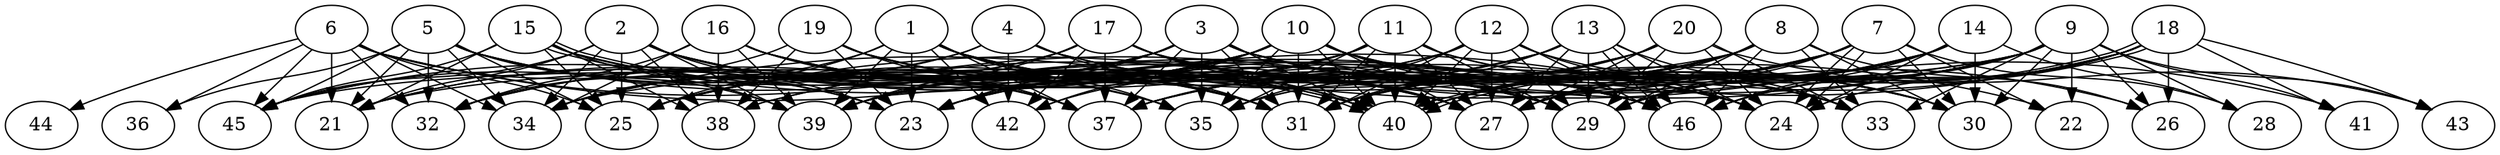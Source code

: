 // DAG (tier=3-complex, mode=compute, n=46, ccr=0.493, fat=0.792, density=0.738, regular=0.296, jump=0.241, mindata=1048576, maxdata=16777216)
// DAG automatically generated by daggen at Sun Aug 24 16:33:34 2025
// /home/ermia/Project/Environments/daggen/bin/daggen --dot --ccr 0.493 --fat 0.792 --regular 0.296 --density 0.738 --jump 0.241 --mindata 1048576 --maxdata 16777216 -n 46 
digraph G {
  1 [size="4127537879356276736000", alpha="0.12", expect_size="2063768939678138368000"]
  1 -> 23 [size ="2058499181772800"]
  1 -> 24 [size ="2058499181772800"]
  1 -> 25 [size ="2058499181772800"]
  1 -> 27 [size ="2058499181772800"]
  1 -> 29 [size ="2058499181772800"]
  1 -> 31 [size ="2058499181772800"]
  1 -> 34 [size ="2058499181772800"]
  1 -> 35 [size ="2058499181772800"]
  1 -> 37 [size ="2058499181772800"]
  1 -> 39 [size ="2058499181772800"]
  1 -> 42 [size ="2058499181772800"]
  2 [size="48772431454004051968", alpha="0.07", expect_size="24386215727002025984"]
  2 -> 21 [size ="106792214331392"]
  2 -> 23 [size ="106792214331392"]
  2 -> 25 [size ="106792214331392"]
  2 -> 29 [size ="106792214331392"]
  2 -> 31 [size ="106792214331392"]
  2 -> 34 [size ="106792214331392"]
  2 -> 37 [size ="106792214331392"]
  2 -> 38 [size ="106792214331392"]
  2 -> 39 [size ="106792214331392"]
  2 -> 40 [size ="106792214331392"]
  2 -> 45 [size ="106792214331392"]
  2 -> 46 [size ="106792214331392"]
  3 [size="805275724222556544", alpha="0.01", expect_size="402637862111278272"]
  3 -> 21 [size ="306435313369088"]
  3 -> 23 [size ="306435313369088"]
  3 -> 24 [size ="306435313369088"]
  3 -> 25 [size ="306435313369088"]
  3 -> 30 [size ="306435313369088"]
  3 -> 31 [size ="306435313369088"]
  3 -> 34 [size ="306435313369088"]
  3 -> 35 [size ="306435313369088"]
  3 -> 37 [size ="306435313369088"]
  3 -> 39 [size ="306435313369088"]
  3 -> 40 [size ="306435313369088"]
  3 -> 41 [size ="306435313369088"]
  3 -> 46 [size ="306435313369088"]
  4 [size="13687318876881158144", alpha="0.06", expect_size="6843659438440579072"]
  4 -> 22 [size ="45775761440768"]
  4 -> 30 [size ="45775761440768"]
  4 -> 31 [size ="45775761440768"]
  4 -> 34 [size ="45775761440768"]
  4 -> 42 [size ="45775761440768"]
  4 -> 45 [size ="45775761440768"]
  5 [size="6241211960742903808", alpha="0.14", expect_size="3120605980371451904"]
  5 -> 21 [size ="27118725496832"]
  5 -> 23 [size ="27118725496832"]
  5 -> 25 [size ="27118725496832"]
  5 -> 27 [size ="27118725496832"]
  5 -> 31 [size ="27118725496832"]
  5 -> 32 [size ="27118725496832"]
  5 -> 34 [size ="27118725496832"]
  5 -> 35 [size ="27118725496832"]
  5 -> 36 [size ="27118725496832"]
  5 -> 39 [size ="27118725496832"]
  5 -> 45 [size ="27118725496832"]
  6 [size="93097569759017440", alpha="0.07", expect_size="46548784879508720"]
  6 -> 21 [size ="1853865221685248"]
  6 -> 23 [size ="1853865221685248"]
  6 -> 24 [size ="1853865221685248"]
  6 -> 25 [size ="1853865221685248"]
  6 -> 29 [size ="1853865221685248"]
  6 -> 32 [size ="1853865221685248"]
  6 -> 34 [size ="1853865221685248"]
  6 -> 36 [size ="1853865221685248"]
  6 -> 44 [size ="1853865221685248"]
  6 -> 45 [size ="1853865221685248"]
  7 [size="307869135431873920", alpha="0.11", expect_size="153934567715936960"]
  7 -> 22 [size ="148680527052800"]
  7 -> 24 [size ="148680527052800"]
  7 -> 24 [size ="148680527052800"]
  7 -> 27 [size ="148680527052800"]
  7 -> 28 [size ="148680527052800"]
  7 -> 29 [size ="148680527052800"]
  7 -> 30 [size ="148680527052800"]
  7 -> 31 [size ="148680527052800"]
  7 -> 34 [size ="148680527052800"]
  7 -> 35 [size ="148680527052800"]
  7 -> 37 [size ="148680527052800"]
  7 -> 38 [size ="148680527052800"]
  8 [size="912815958278119040", alpha="0.08", expect_size="456407979139059520"]
  8 -> 26 [size ="518244846796800"]
  8 -> 27 [size ="518244846796800"]
  8 -> 29 [size ="518244846796800"]
  8 -> 30 [size ="518244846796800"]
  8 -> 31 [size ="518244846796800"]
  8 -> 33 [size ="518244846796800"]
  8 -> 35 [size ="518244846796800"]
  8 -> 37 [size ="518244846796800"]
  8 -> 40 [size ="518244846796800"]
  8 -> 45 [size ="518244846796800"]
  8 -> 46 [size ="518244846796800"]
  9 [size="15945770366547263488", alpha="0.05", expect_size="7972885183273631744"]
  9 -> 21 [size ="50681989824512"]
  9 -> 22 [size ="50681989824512"]
  9 -> 23 [size ="50681989824512"]
  9 -> 26 [size ="50681989824512"]
  9 -> 27 [size ="50681989824512"]
  9 -> 28 [size ="50681989824512"]
  9 -> 29 [size ="50681989824512"]
  9 -> 30 [size ="50681989824512"]
  9 -> 31 [size ="50681989824512"]
  9 -> 33 [size ="50681989824512"]
  9 -> 34 [size ="50681989824512"]
  9 -> 38 [size ="50681989824512"]
  9 -> 40 [size ="50681989824512"]
  9 -> 41 [size ="50681989824512"]
  9 -> 43 [size ="50681989824512"]
  9 -> 46 [size ="50681989824512"]
  10 [size="108196391489735952", alpha="0.04", expect_size="54098195744867976"]
  10 -> 21 [size ="1814914607874048"]
  10 -> 23 [size ="1814914607874048"]
  10 -> 24 [size ="1814914607874048"]
  10 -> 25 [size ="1814914607874048"]
  10 -> 26 [size ="1814914607874048"]
  10 -> 27 [size ="1814914607874048"]
  10 -> 29 [size ="1814914607874048"]
  10 -> 30 [size ="1814914607874048"]
  10 -> 31 [size ="1814914607874048"]
  10 -> 32 [size ="1814914607874048"]
  10 -> 33 [size ="1814914607874048"]
  10 -> 35 [size ="1814914607874048"]
  10 -> 40 [size ="1814914607874048"]
  10 -> 42 [size ="1814914607874048"]
  10 -> 45 [size ="1814914607874048"]
  10 -> 46 [size ="1814914607874048"]
  11 [size="2297841175886927872", alpha="0.18", expect_size="1148920587943463936"]
  11 -> 25 [size ="1551785114206208"]
  11 -> 27 [size ="1551785114206208"]
  11 -> 29 [size ="1551785114206208"]
  11 -> 30 [size ="1551785114206208"]
  11 -> 31 [size ="1551785114206208"]
  11 -> 32 [size ="1551785114206208"]
  11 -> 33 [size ="1551785114206208"]
  11 -> 35 [size ="1551785114206208"]
  11 -> 40 [size ="1551785114206208"]
  11 -> 42 [size ="1551785114206208"]
  12 [size="1921126355966099456", alpha="0.01", expect_size="960563177983049728"]
  12 -> 24 [size ="12363096915968"]
  12 -> 25 [size ="12363096915968"]
  12 -> 27 [size ="12363096915968"]
  12 -> 29 [size ="12363096915968"]
  12 -> 30 [size ="12363096915968"]
  12 -> 31 [size ="12363096915968"]
  12 -> 35 [size ="12363096915968"]
  12 -> 39 [size ="12363096915968"]
  12 -> 40 [size ="12363096915968"]
  12 -> 46 [size ="12363096915968"]
  13 [size="1751114923652324608", alpha="0.10", expect_size="875557461826162304"]
  13 -> 24 [size ="841547302043648"]
  13 -> 25 [size ="841547302043648"]
  13 -> 27 [size ="841547302043648"]
  13 -> 29 [size ="841547302043648"]
  13 -> 31 [size ="841547302043648"]
  13 -> 33 [size ="841547302043648"]
  13 -> 37 [size ="841547302043648"]
  13 -> 39 [size ="841547302043648"]
  13 -> 46 [size ="841547302043648"]
  13 -> 46 [size ="841547302043648"]
  14 [size="23558332551529704", alpha="0.12", expect_size="11779166275764852"]
  14 -> 24 [size ="447273901228032"]
  14 -> 25 [size ="447273901228032"]
  14 -> 28 [size ="447273901228032"]
  14 -> 29 [size ="447273901228032"]
  14 -> 30 [size ="447273901228032"]
  14 -> 39 [size ="447273901228032"]
  14 -> 40 [size ="447273901228032"]
  14 -> 46 [size ="447273901228032"]
  15 [size="684628980250215186432", alpha="0.19", expect_size="342314490125107593216"]
  15 -> 21 [size ="621431847124992"]
  15 -> 25 [size ="621431847124992"]
  15 -> 37 [size ="621431847124992"]
  15 -> 38 [size ="621431847124992"]
  15 -> 39 [size ="621431847124992"]
  15 -> 40 [size ="621431847124992"]
  15 -> 40 [size ="621431847124992"]
  15 -> 45 [size ="621431847124992"]
  15 -> 46 [size ="621431847124992"]
  16 [size="16219219429061912", alpha="0.09", expect_size="8109609714530956"]
  16 -> 27 [size ="374431901810688"]
  16 -> 32 [size ="374431901810688"]
  16 -> 34 [size ="374431901810688"]
  16 -> 35 [size ="374431901810688"]
  16 -> 37 [size ="374431901810688"]
  16 -> 38 [size ="374431901810688"]
  16 -> 39 [size ="374431901810688"]
  16 -> 40 [size ="374431901810688"]
  16 -> 46 [size ="374431901810688"]
  17 [size="2818804683177459712000", alpha="0.14", expect_size="1409402341588729856000"]
  17 -> 25 [size ="1596369089331200"]
  17 -> 27 [size ="1596369089331200"]
  17 -> 29 [size ="1596369089331200"]
  17 -> 33 [size ="1596369089331200"]
  17 -> 34 [size ="1596369089331200"]
  17 -> 37 [size ="1596369089331200"]
  17 -> 39 [size ="1596369089331200"]
  17 -> 40 [size ="1596369089331200"]
  17 -> 42 [size ="1596369089331200"]
  18 [size="214523918668434528", alpha="0.01", expect_size="107261959334217264"]
  18 -> 23 [size ="185856732168192"]
  18 -> 24 [size ="185856732168192"]
  18 -> 26 [size ="185856732168192"]
  18 -> 27 [size ="185856732168192"]
  18 -> 29 [size ="185856732168192"]
  18 -> 37 [size ="185856732168192"]
  18 -> 40 [size ="185856732168192"]
  18 -> 40 [size ="185856732168192"]
  18 -> 41 [size ="185856732168192"]
  18 -> 43 [size ="185856732168192"]
  18 -> 46 [size ="185856732168192"]
  19 [size="2009320501051557675008", alpha="0.15", expect_size="1004660250525778837504"]
  19 -> 23 [size ="1273863216300032"]
  19 -> 27 [size ="1273863216300032"]
  19 -> 29 [size ="1273863216300032"]
  19 -> 31 [size ="1273863216300032"]
  19 -> 32 [size ="1273863216300032"]
  19 -> 37 [size ="1273863216300032"]
  19 -> 38 [size ="1273863216300032"]
  20 [size="168606462631739392000", alpha="0.17", expect_size="84303231315869696000"]
  20 -> 23 [size ="244159034163200"]
  20 -> 24 [size ="244159034163200"]
  20 -> 27 [size ="244159034163200"]
  20 -> 29 [size ="244159034163200"]
  20 -> 31 [size ="244159034163200"]
  20 -> 33 [size ="244159034163200"]
  20 -> 37 [size ="244159034163200"]
  20 -> 39 [size ="244159034163200"]
  20 -> 43 [size ="244159034163200"]
  21 [size="2514177773051142209536", alpha="0.04", expect_size="1257088886525571104768"]
  22 [size="6494455792678455", alpha="0.17", expect_size="3247227896339227"]
  23 [size="4678404364713211199488", alpha="0.07", expect_size="2339202182356605599744"]
  24 [size="718065651687772032", alpha="0.09", expect_size="359032825843886016"]
  25 [size="949217406025051520", alpha="0.14", expect_size="474608703012525760"]
  26 [size="26793258986156428", alpha="0.12", expect_size="13396629493078214"]
  27 [size="233439036186535395328", alpha="0.12", expect_size="116719518093267697664"]
  28 [size="3069887625388483411968", alpha="0.13", expect_size="1534943812694241705984"]
  29 [size="69043910543171048", alpha="0.02", expect_size="34521955271585524"]
  30 [size="20147266778632808", alpha="0.00", expect_size="10073633389316404"]
  31 [size="1707840571644793847808", alpha="0.07", expect_size="853920285822396923904"]
  32 [size="3390619233099515428864", alpha="0.07", expect_size="1695309616549757714432"]
  33 [size="2066599278250773446656", alpha="0.12", expect_size="1033299639125386723328"]
  34 [size="29398800684397101056", alpha="0.09", expect_size="14699400342198550528"]
  35 [size="25368036802257460", alpha="0.07", expect_size="12684018401128730"]
  36 [size="2290794401137868800", alpha="0.09", expect_size="1145397200568934400"]
  37 [size="345272327564662145024", alpha="0.08", expect_size="172636163782331072512"]
  38 [size="28647601639499380", alpha="0.05", expect_size="14323800819749690"]
  39 [size="147347877150576345088", alpha="0.03", expect_size="73673938575288172544"]
  40 [size="61503842709050728", alpha="0.14", expect_size="30751921354525364"]
  41 [size="358438749421302710272", alpha="0.10", expect_size="179219374710651355136"]
  42 [size="499317933972989568", alpha="0.16", expect_size="249658966986494784"]
  43 [size="515364037435190", alpha="0.17", expect_size="257682018717595"]
  44 [size="711203795958041344", alpha="0.19", expect_size="355601897979020672"]
  45 [size="81352709210392528", alpha="0.13", expect_size="40676354605196264"]
  46 [size="319340264030208000000", alpha="0.13", expect_size="159670132015104000000"]
}